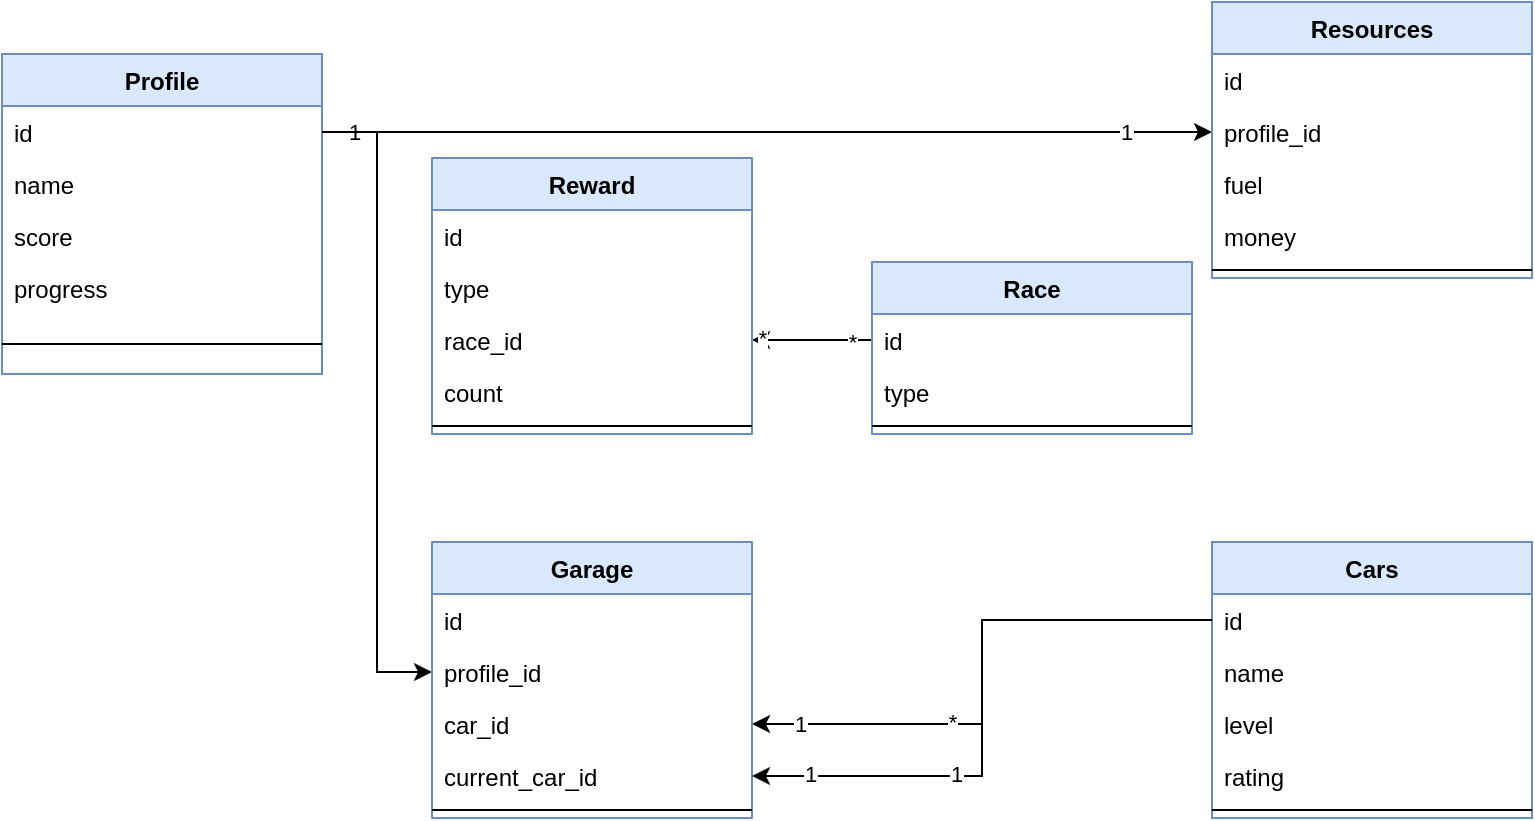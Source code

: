 <mxfile version="14.6.13" type="device" pages="3"><diagram name="Сущности" id="cvs8eElayqrNlbwouPng"><mxGraphModel dx="1422" dy="832" grid="1" gridSize="10" guides="1" tooltips="1" connect="1" arrows="1" fold="1" page="1" pageScale="1" pageWidth="827" pageHeight="1169" math="0" shadow="0"><root><mxCell id="HGPcR1Av4FHyhlPk3dln-0"/><mxCell id="HGPcR1Av4FHyhlPk3dln-1" parent="HGPcR1Av4FHyhlPk3dln-0"/><mxCell id="HGPcR1Av4FHyhlPk3dln-2" style="edgeStyle=orthogonalEdgeStyle;rounded=0;orthogonalLoop=1;jettySize=auto;html=1;exitX=0;exitY=0.5;exitDx=0;exitDy=0;" edge="1" parent="HGPcR1Av4FHyhlPk3dln-1" source="HGPcR1Av4FHyhlPk3dln-46" target="HGPcR1Av4FHyhlPk3dln-57"><mxGeometry relative="1" as="geometry"/></mxCell><mxCell id="HGPcR1Av4FHyhlPk3dln-3" value="*" style="edgeLabel;html=1;align=center;verticalAlign=middle;resizable=0;points=[];" vertex="1" connectable="0" parent="HGPcR1Av4FHyhlPk3dln-2"><mxGeometry x="-0.788" y="-1" relative="1" as="geometry"><mxPoint x="-100" y="52" as="offset"/></mxGeometry></mxCell><mxCell id="HGPcR1Av4FHyhlPk3dln-4" value="1" style="edgeLabel;html=1;align=center;verticalAlign=middle;resizable=0;points=[];" vertex="1" connectable="0" parent="HGPcR1Av4FHyhlPk3dln-2"><mxGeometry x="0.829" relative="1" as="geometry"><mxPoint as="offset"/></mxGeometry></mxCell><mxCell id="HGPcR1Av4FHyhlPk3dln-5" style="edgeStyle=orthogonalEdgeStyle;rounded=0;orthogonalLoop=1;jettySize=auto;html=1;" edge="1" parent="HGPcR1Av4FHyhlPk3dln-1" source="HGPcR1Av4FHyhlPk3dln-12" target="HGPcR1Av4FHyhlPk3dln-22"><mxGeometry relative="1" as="geometry"/></mxCell><mxCell id="HGPcR1Av4FHyhlPk3dln-6" value="1" style="edgeLabel;html=1;align=center;verticalAlign=middle;resizable=0;points=[];" vertex="1" connectable="0" parent="HGPcR1Av4FHyhlPk3dln-5"><mxGeometry x="-0.93" relative="1" as="geometry"><mxPoint as="offset"/></mxGeometry></mxCell><mxCell id="HGPcR1Av4FHyhlPk3dln-7" value="1" style="edgeLabel;html=1;align=center;verticalAlign=middle;resizable=0;points=[];" vertex="1" connectable="0" parent="HGPcR1Av4FHyhlPk3dln-5"><mxGeometry x="0.807" relative="1" as="geometry"><mxPoint as="offset"/></mxGeometry></mxCell><mxCell id="HGPcR1Av4FHyhlPk3dln-8" style="edgeStyle=orthogonalEdgeStyle;rounded=0;orthogonalLoop=1;jettySize=auto;html=1;entryX=1;entryY=0.5;entryDx=0;entryDy=0;" edge="1" parent="HGPcR1Av4FHyhlPk3dln-1" source="HGPcR1Av4FHyhlPk3dln-31" target="HGPcR1Av4FHyhlPk3dln-41"><mxGeometry relative="1" as="geometry"/></mxCell><mxCell id="HGPcR1Av4FHyhlPk3dln-9" value="*" style="edgeLabel;html=1;align=center;verticalAlign=middle;resizable=0;points=[];" vertex="1" connectable="0" parent="HGPcR1Av4FHyhlPk3dln-8"><mxGeometry x="-0.807" y="2" relative="1" as="geometry"><mxPoint x="-4" y="-1" as="offset"/></mxGeometry></mxCell><mxCell id="HGPcR1Av4FHyhlPk3dln-10" value="*" style="edgeLabel;html=1;align=center;verticalAlign=middle;resizable=0;points=[];" vertex="1" connectable="0" parent="HGPcR1Av4FHyhlPk3dln-8"><mxGeometry x="0.855" y="-1" relative="1" as="geometry"><mxPoint as="offset"/></mxGeometry></mxCell><mxCell id="HGPcR1Av4FHyhlPk3dln-11" value="Profile" style="swimlane;fontStyle=1;align=center;verticalAlign=top;childLayout=stackLayout;horizontal=1;startSize=26;horizontalStack=0;resizeParent=1;resizeParentMax=0;resizeLast=0;collapsible=1;marginBottom=0;fillColor=#dae8fc;strokeColor=#6c8ebf;" vertex="1" parent="HGPcR1Av4FHyhlPk3dln-1"><mxGeometry x="35" y="36" width="160" height="160" as="geometry"/></mxCell><mxCell id="HGPcR1Av4FHyhlPk3dln-12" value="id" style="text;strokeColor=none;fillColor=none;align=left;verticalAlign=top;spacingLeft=4;spacingRight=4;overflow=hidden;rotatable=0;points=[[0,0.5],[1,0.5]];portConstraint=eastwest;" vertex="1" parent="HGPcR1Av4FHyhlPk3dln-11"><mxGeometry y="26" width="160" height="26" as="geometry"/></mxCell><mxCell id="HGPcR1Av4FHyhlPk3dln-13" value="name" style="text;strokeColor=none;fillColor=none;align=left;verticalAlign=top;spacingLeft=4;spacingRight=4;overflow=hidden;rotatable=0;points=[[0,0.5],[1,0.5]];portConstraint=eastwest;" vertex="1" parent="HGPcR1Av4FHyhlPk3dln-11"><mxGeometry y="52" width="160" height="26" as="geometry"/></mxCell><mxCell id="HGPcR1Av4FHyhlPk3dln-14" value="score" style="text;strokeColor=none;fillColor=none;align=left;verticalAlign=top;spacingLeft=4;spacingRight=4;overflow=hidden;rotatable=0;points=[[0,0.5],[1,0.5]];portConstraint=eastwest;" vertex="1" parent="HGPcR1Av4FHyhlPk3dln-11"><mxGeometry y="78" width="160" height="26" as="geometry"/></mxCell><mxCell id="HGPcR1Av4FHyhlPk3dln-15" value="progress" style="text;strokeColor=none;fillColor=none;align=left;verticalAlign=top;spacingLeft=4;spacingRight=4;overflow=hidden;rotatable=0;points=[[0,0.5],[1,0.5]];portConstraint=eastwest;" vertex="1" parent="HGPcR1Av4FHyhlPk3dln-11"><mxGeometry y="104" width="160" height="26" as="geometry"/></mxCell><mxCell id="HGPcR1Av4FHyhlPk3dln-16" value="" style="line;strokeWidth=1;fillColor=none;align=left;verticalAlign=middle;spacingTop=-1;spacingLeft=3;spacingRight=3;rotatable=0;labelPosition=right;points=[];portConstraint=eastwest;" vertex="1" parent="HGPcR1Av4FHyhlPk3dln-11"><mxGeometry y="130" width="160" height="30" as="geometry"/></mxCell><mxCell id="HGPcR1Av4FHyhlPk3dln-20" value="Resources" style="swimlane;fontStyle=1;align=center;verticalAlign=top;childLayout=stackLayout;horizontal=1;startSize=26;horizontalStack=0;resizeParent=1;resizeParentMax=0;resizeLast=0;collapsible=1;marginBottom=0;strokeColor=#6c8ebf;fillColor=#dae8fc;" vertex="1" parent="HGPcR1Av4FHyhlPk3dln-1"><mxGeometry x="640" y="10" width="160" height="138" as="geometry"/></mxCell><mxCell id="HGPcR1Av4FHyhlPk3dln-21" value="id" style="text;strokeColor=none;fillColor=none;align=left;verticalAlign=top;spacingLeft=4;spacingRight=4;overflow=hidden;rotatable=0;points=[[0,0.5],[1,0.5]];portConstraint=eastwest;" vertex="1" parent="HGPcR1Av4FHyhlPk3dln-20"><mxGeometry y="26" width="160" height="26" as="geometry"/></mxCell><mxCell id="HGPcR1Av4FHyhlPk3dln-22" value="profile_id" style="text;strokeColor=none;fillColor=none;align=left;verticalAlign=top;spacingLeft=4;spacingRight=4;overflow=hidden;rotatable=0;points=[[0,0.5],[1,0.5]];portConstraint=eastwest;" vertex="1" parent="HGPcR1Av4FHyhlPk3dln-20"><mxGeometry y="52" width="160" height="26" as="geometry"/></mxCell><mxCell id="HGPcR1Av4FHyhlPk3dln-23" value="fuel" style="text;strokeColor=none;fillColor=none;align=left;verticalAlign=top;spacingLeft=4;spacingRight=4;overflow=hidden;rotatable=0;points=[[0,0.5],[1,0.5]];portConstraint=eastwest;" vertex="1" parent="HGPcR1Av4FHyhlPk3dln-20"><mxGeometry y="78" width="160" height="26" as="geometry"/></mxCell><mxCell id="HGPcR1Av4FHyhlPk3dln-24" value="money" style="text;strokeColor=none;fillColor=none;align=left;verticalAlign=top;spacingLeft=4;spacingRight=4;overflow=hidden;rotatable=0;points=[[0,0.5],[1,0.5]];portConstraint=eastwest;" vertex="1" parent="HGPcR1Av4FHyhlPk3dln-20"><mxGeometry y="104" width="160" height="26" as="geometry"/></mxCell><mxCell id="HGPcR1Av4FHyhlPk3dln-25" value="" style="line;strokeWidth=1;fillColor=none;align=left;verticalAlign=middle;spacingTop=-1;spacingLeft=3;spacingRight=3;rotatable=0;labelPosition=right;points=[];portConstraint=eastwest;" vertex="1" parent="HGPcR1Av4FHyhlPk3dln-20"><mxGeometry y="130" width="160" height="8" as="geometry"/></mxCell><mxCell id="HGPcR1Av4FHyhlPk3dln-30" value="Race" style="swimlane;fontStyle=1;align=center;verticalAlign=top;childLayout=stackLayout;horizontal=1;startSize=26;horizontalStack=0;resizeParent=1;resizeParentMax=0;resizeLast=0;collapsible=1;marginBottom=0;strokeColor=#6c8ebf;fillColor=#dae8fc;" vertex="1" parent="HGPcR1Av4FHyhlPk3dln-1"><mxGeometry x="470" y="140" width="160" height="86" as="geometry"/></mxCell><mxCell id="HGPcR1Av4FHyhlPk3dln-31" value="id" style="text;strokeColor=none;fillColor=none;align=left;verticalAlign=top;spacingLeft=4;spacingRight=4;overflow=hidden;rotatable=0;points=[[0,0.5],[1,0.5]];portConstraint=eastwest;" vertex="1" parent="HGPcR1Av4FHyhlPk3dln-30"><mxGeometry y="26" width="160" height="26" as="geometry"/></mxCell><mxCell id="HGPcR1Av4FHyhlPk3dln-32" value="type" style="text;strokeColor=none;fillColor=none;align=left;verticalAlign=top;spacingLeft=4;spacingRight=4;overflow=hidden;rotatable=0;points=[[0,0.5],[1,0.5]];portConstraint=eastwest;" vertex="1" parent="HGPcR1Av4FHyhlPk3dln-30"><mxGeometry y="52" width="160" height="26" as="geometry"/></mxCell><mxCell id="HGPcR1Av4FHyhlPk3dln-33" value="" style="line;strokeWidth=1;fillColor=none;align=left;verticalAlign=middle;spacingTop=-1;spacingLeft=3;spacingRight=3;rotatable=0;labelPosition=right;points=[];portConstraint=eastwest;" vertex="1" parent="HGPcR1Av4FHyhlPk3dln-30"><mxGeometry y="78" width="160" height="8" as="geometry"/></mxCell><mxCell id="HGPcR1Av4FHyhlPk3dln-38" value="Reward" style="swimlane;fontStyle=1;align=center;verticalAlign=top;childLayout=stackLayout;horizontal=1;startSize=26;horizontalStack=0;resizeParent=1;resizeParentMax=0;resizeLast=0;collapsible=1;marginBottom=0;strokeColor=#6c8ebf;fillColor=#dae8fc;" vertex="1" parent="HGPcR1Av4FHyhlPk3dln-1"><mxGeometry x="250" y="88" width="160" height="138" as="geometry"/></mxCell><mxCell id="HGPcR1Av4FHyhlPk3dln-39" value="id" style="text;strokeColor=none;fillColor=none;align=left;verticalAlign=top;spacingLeft=4;spacingRight=4;overflow=hidden;rotatable=0;points=[[0,0.5],[1,0.5]];portConstraint=eastwest;" vertex="1" parent="HGPcR1Av4FHyhlPk3dln-38"><mxGeometry y="26" width="160" height="26" as="geometry"/></mxCell><mxCell id="HGPcR1Av4FHyhlPk3dln-40" value="type" style="text;strokeColor=none;fillColor=none;align=left;verticalAlign=top;spacingLeft=4;spacingRight=4;overflow=hidden;rotatable=0;points=[[0,0.5],[1,0.5]];portConstraint=eastwest;" vertex="1" parent="HGPcR1Av4FHyhlPk3dln-38"><mxGeometry y="52" width="160" height="26" as="geometry"/></mxCell><mxCell id="HGPcR1Av4FHyhlPk3dln-41" value="race_id" style="text;strokeColor=none;fillColor=none;align=left;verticalAlign=top;spacingLeft=4;spacingRight=4;overflow=hidden;rotatable=0;points=[[0,0.5],[1,0.5]];portConstraint=eastwest;" vertex="1" parent="HGPcR1Av4FHyhlPk3dln-38"><mxGeometry y="78" width="160" height="26" as="geometry"/></mxCell><mxCell id="HGPcR1Av4FHyhlPk3dln-42" value="count" style="text;strokeColor=none;fillColor=none;align=left;verticalAlign=top;spacingLeft=4;spacingRight=4;overflow=hidden;rotatable=0;points=[[0,0.5],[1,0.5]];portConstraint=eastwest;" vertex="1" parent="HGPcR1Av4FHyhlPk3dln-38"><mxGeometry y="104" width="160" height="26" as="geometry"/></mxCell><mxCell id="HGPcR1Av4FHyhlPk3dln-43" value="" style="line;strokeWidth=1;fillColor=none;align=left;verticalAlign=middle;spacingTop=-1;spacingLeft=3;spacingRight=3;rotatable=0;labelPosition=right;points=[];portConstraint=eastwest;" vertex="1" parent="HGPcR1Av4FHyhlPk3dln-38"><mxGeometry y="130" width="160" height="8" as="geometry"/></mxCell><mxCell id="HGPcR1Av4FHyhlPk3dln-45" value="Cars" style="swimlane;fontStyle=1;align=center;verticalAlign=top;childLayout=stackLayout;horizontal=1;startSize=26;horizontalStack=0;resizeParent=1;resizeParentMax=0;resizeLast=0;collapsible=1;marginBottom=0;strokeColor=#6c8ebf;fillColor=#dae8fc;" vertex="1" parent="HGPcR1Av4FHyhlPk3dln-1"><mxGeometry x="640" y="280" width="160" height="138" as="geometry"/></mxCell><mxCell id="HGPcR1Av4FHyhlPk3dln-46" value="id" style="text;strokeColor=none;fillColor=none;align=left;verticalAlign=top;spacingLeft=4;spacingRight=4;overflow=hidden;rotatable=0;points=[[0,0.5],[1,0.5]];portConstraint=eastwest;" vertex="1" parent="HGPcR1Av4FHyhlPk3dln-45"><mxGeometry y="26" width="160" height="26" as="geometry"/></mxCell><mxCell id="HGPcR1Av4FHyhlPk3dln-47" value="name" style="text;strokeColor=none;fillColor=none;align=left;verticalAlign=top;spacingLeft=4;spacingRight=4;overflow=hidden;rotatable=0;points=[[0,0.5],[1,0.5]];portConstraint=eastwest;" vertex="1" parent="HGPcR1Av4FHyhlPk3dln-45"><mxGeometry y="52" width="160" height="26" as="geometry"/></mxCell><mxCell id="HGPcR1Av4FHyhlPk3dln-48" value="level" style="text;strokeColor=none;fillColor=none;align=left;verticalAlign=top;spacingLeft=4;spacingRight=4;overflow=hidden;rotatable=0;points=[[0,0.5],[1,0.5]];portConstraint=eastwest;" vertex="1" parent="HGPcR1Av4FHyhlPk3dln-45"><mxGeometry y="78" width="160" height="26" as="geometry"/></mxCell><mxCell id="HGPcR1Av4FHyhlPk3dln-49" value="rating" style="text;strokeColor=none;fillColor=none;align=left;verticalAlign=top;spacingLeft=4;spacingRight=4;overflow=hidden;rotatable=0;points=[[0,0.5],[1,0.5]];portConstraint=eastwest;" vertex="1" parent="HGPcR1Av4FHyhlPk3dln-45"><mxGeometry y="104" width="160" height="26" as="geometry"/></mxCell><mxCell id="HGPcR1Av4FHyhlPk3dln-50" value="" style="line;strokeWidth=1;fillColor=none;align=left;verticalAlign=middle;spacingTop=-1;spacingLeft=3;spacingRight=3;rotatable=0;labelPosition=right;points=[];portConstraint=eastwest;" vertex="1" parent="HGPcR1Av4FHyhlPk3dln-45"><mxGeometry y="130" width="160" height="8" as="geometry"/></mxCell><mxCell id="HGPcR1Av4FHyhlPk3dln-53" style="edgeStyle=orthogonalEdgeStyle;rounded=0;orthogonalLoop=1;jettySize=auto;html=1;" edge="1" parent="HGPcR1Av4FHyhlPk3dln-1" source="HGPcR1Av4FHyhlPk3dln-12" target="HGPcR1Av4FHyhlPk3dln-56"><mxGeometry relative="1" as="geometry"/></mxCell><mxCell id="HGPcR1Av4FHyhlPk3dln-54" value="Garage" style="swimlane;fontStyle=1;align=center;verticalAlign=top;childLayout=stackLayout;horizontal=1;startSize=26;horizontalStack=0;resizeParent=1;resizeParentMax=0;resizeLast=0;collapsible=1;marginBottom=0;strokeColor=#6c8ebf;fillColor=#dae8fc;" vertex="1" parent="HGPcR1Av4FHyhlPk3dln-1"><mxGeometry x="250" y="280" width="160" height="138" as="geometry"/></mxCell><mxCell id="HGPcR1Av4FHyhlPk3dln-55" value="id" style="text;strokeColor=none;fillColor=none;align=left;verticalAlign=top;spacingLeft=4;spacingRight=4;overflow=hidden;rotatable=0;points=[[0,0.5],[1,0.5]];portConstraint=eastwest;" vertex="1" parent="HGPcR1Av4FHyhlPk3dln-54"><mxGeometry y="26" width="160" height="26" as="geometry"/></mxCell><mxCell id="HGPcR1Av4FHyhlPk3dln-56" value="profile_id" style="text;strokeColor=none;fillColor=none;align=left;verticalAlign=top;spacingLeft=4;spacingRight=4;overflow=hidden;rotatable=0;points=[[0,0.5],[1,0.5]];portConstraint=eastwest;" vertex="1" parent="HGPcR1Av4FHyhlPk3dln-54"><mxGeometry y="52" width="160" height="26" as="geometry"/></mxCell><mxCell id="HGPcR1Av4FHyhlPk3dln-57" value="car_id" style="text;strokeColor=none;fillColor=none;align=left;verticalAlign=top;spacingLeft=4;spacingRight=4;overflow=hidden;rotatable=0;points=[[0,0.5],[1,0.5]];portConstraint=eastwest;" vertex="1" parent="HGPcR1Av4FHyhlPk3dln-54"><mxGeometry y="78" width="160" height="26" as="geometry"/></mxCell><mxCell id="HGPcR1Av4FHyhlPk3dln-58" value="current_car_id" style="text;strokeColor=none;fillColor=none;align=left;verticalAlign=top;spacingLeft=4;spacingRight=4;overflow=hidden;rotatable=0;points=[[0,0.5],[1,0.5]];portConstraint=eastwest;" vertex="1" parent="HGPcR1Av4FHyhlPk3dln-54"><mxGeometry y="104" width="160" height="26" as="geometry"/></mxCell><mxCell id="HGPcR1Av4FHyhlPk3dln-59" value="" style="line;strokeWidth=1;fillColor=none;align=left;verticalAlign=middle;spacingTop=-1;spacingLeft=3;spacingRight=3;rotatable=0;labelPosition=right;points=[];portConstraint=eastwest;" vertex="1" parent="HGPcR1Av4FHyhlPk3dln-54"><mxGeometry y="130" width="160" height="8" as="geometry"/></mxCell><mxCell id="HGPcR1Av4FHyhlPk3dln-62" style="edgeStyle=orthogonalEdgeStyle;rounded=0;orthogonalLoop=1;jettySize=auto;html=1;" edge="1" parent="HGPcR1Av4FHyhlPk3dln-1" source="HGPcR1Av4FHyhlPk3dln-46" target="HGPcR1Av4FHyhlPk3dln-58"><mxGeometry relative="1" as="geometry"/></mxCell><mxCell id="HGPcR1Av4FHyhlPk3dln-63" value="1" style="edgeLabel;html=1;align=center;verticalAlign=middle;resizable=0;points=[];" vertex="1" connectable="0" parent="HGPcR1Av4FHyhlPk3dln-62"><mxGeometry x="0.816" y="-1" relative="1" as="geometry"><mxPoint as="offset"/></mxGeometry></mxCell><mxCell id="HGPcR1Av4FHyhlPk3dln-64" value="1" style="edgeLabel;html=1;align=center;verticalAlign=middle;resizable=0;points=[];" vertex="1" connectable="0" parent="HGPcR1Av4FHyhlPk3dln-62"><mxGeometry x="0.337" y="-1" relative="1" as="geometry"><mxPoint as="offset"/></mxGeometry></mxCell></root></mxGraphModel></diagram><diagram id="C5RBs43oDa-KdzZeNtuy" name="Взаимодействие сервисов"><mxGraphModel dx="981" dy="574" grid="1" gridSize="10" guides="1" tooltips="1" connect="1" arrows="1" fold="1" page="1" pageScale="1" pageWidth="827" pageHeight="1169" math="0" shadow="0"><root><mxCell id="WIyWlLk6GJQsqaUBKTNV-0"/><mxCell id="WIyWlLk6GJQsqaUBKTNV-1" parent="WIyWlLk6GJQsqaUBKTNV-0"/><mxCell id="ATZlO9_b0EMvdmeSxCps-0" style="edgeStyle=orthogonalEdgeStyle;rounded=0;orthogonalLoop=1;jettySize=auto;html=1;" edge="1" parent="WIyWlLk6GJQsqaUBKTNV-1" source="FdjlEAwyrmKLpuD_duwR-27" target="FdjlEAwyrmKLpuD_duwR-85"><mxGeometry relative="1" as="geometry"/></mxCell><mxCell id="ATZlO9_b0EMvdmeSxCps-1" style="edgeStyle=orthogonalEdgeStyle;rounded=0;orthogonalLoop=1;jettySize=auto;html=1;" edge="1" parent="WIyWlLk6GJQsqaUBKTNV-1" source="FdjlEAwyrmKLpuD_duwR-27" target="FdjlEAwyrmKLpuD_duwR-42"><mxGeometry relative="1" as="geometry"><Array as="points"><mxPoint x="290" y="49"/><mxPoint x="290" y="49"/></Array></mxGeometry></mxCell><mxCell id="FdjlEAwyrmKLpuD_duwR-27" value="Profile" style="swimlane;fontStyle=1;align=center;verticalAlign=top;childLayout=stackLayout;horizontal=1;startSize=26;horizontalStack=0;resizeParent=1;resizeParentMax=0;resizeLast=0;collapsible=1;marginBottom=0;fillColor=#dae8fc;strokeColor=#6c8ebf;" vertex="1" parent="WIyWlLk6GJQsqaUBKTNV-1"><mxGeometry x="35" y="36" width="160" height="268" as="geometry"/></mxCell><mxCell id="FdjlEAwyrmKLpuD_duwR-28" value="id" style="text;strokeColor=none;fillColor=none;align=left;verticalAlign=top;spacingLeft=4;spacingRight=4;overflow=hidden;rotatable=0;points=[[0,0.5],[1,0.5]];portConstraint=eastwest;" vertex="1" parent="FdjlEAwyrmKLpuD_duwR-27"><mxGeometry y="26" width="160" height="26" as="geometry"/></mxCell><mxCell id="FdjlEAwyrmKLpuD_duwR-39" value="name" style="text;strokeColor=none;fillColor=none;align=left;verticalAlign=top;spacingLeft=4;spacingRight=4;overflow=hidden;rotatable=0;points=[[0,0.5],[1,0.5]];portConstraint=eastwest;" vertex="1" parent="FdjlEAwyrmKLpuD_duwR-27"><mxGeometry y="52" width="160" height="26" as="geometry"/></mxCell><mxCell id="FdjlEAwyrmKLpuD_duwR-40" value="score" style="text;strokeColor=none;fillColor=none;align=left;verticalAlign=top;spacingLeft=4;spacingRight=4;overflow=hidden;rotatable=0;points=[[0,0.5],[1,0.5]];portConstraint=eastwest;" vertex="1" parent="FdjlEAwyrmKLpuD_duwR-27"><mxGeometry y="78" width="160" height="26" as="geometry"/></mxCell><mxCell id="FdjlEAwyrmKLpuD_duwR-73" value="progress" style="text;strokeColor=none;fillColor=none;align=left;verticalAlign=top;spacingLeft=4;spacingRight=4;overflow=hidden;rotatable=0;points=[[0,0.5],[1,0.5]];portConstraint=eastwest;" vertex="1" parent="FdjlEAwyrmKLpuD_duwR-27"><mxGeometry y="104" width="160" height="26" as="geometry"/></mxCell><mxCell id="FdjlEAwyrmKLpuD_duwR-29" value="" style="line;strokeWidth=1;fillColor=none;align=left;verticalAlign=middle;spacingTop=-1;spacingLeft=3;spacingRight=3;rotatable=0;labelPosition=right;points=[];portConstraint=eastwest;" vertex="1" parent="FdjlEAwyrmKLpuD_duwR-27"><mxGeometry y="130" width="160" height="30" as="geometry"/></mxCell><mxCell id="FdjlEAwyrmKLpuD_duwR-30" value="register()" style="text;strokeColor=none;fillColor=none;align=left;verticalAlign=top;spacingLeft=4;spacingRight=4;overflow=hidden;rotatable=0;points=[[0,0.5],[1,0.5]];portConstraint=eastwest;" vertex="1" parent="FdjlEAwyrmKLpuD_duwR-27"><mxGeometry y="160" width="160" height="36" as="geometry"/></mxCell><mxCell id="FdjlEAwyrmKLpuD_duwR-92" value="getProfile()" style="text;strokeColor=none;fillColor=none;align=left;verticalAlign=top;spacingLeft=4;spacingRight=4;overflow=hidden;rotatable=0;points=[[0,0.5],[1,0.5]];portConstraint=eastwest;" vertex="1" parent="FdjlEAwyrmKLpuD_duwR-27"><mxGeometry y="196" width="160" height="36" as="geometry"/></mxCell><mxCell id="FdjlEAwyrmKLpuD_duwR-93" value="nexProgress()" style="text;strokeColor=none;fillColor=none;align=left;verticalAlign=top;spacingLeft=4;spacingRight=4;overflow=hidden;rotatable=0;points=[[0,0.5],[1,0.5]];portConstraint=eastwest;" vertex="1" parent="FdjlEAwyrmKLpuD_duwR-27"><mxGeometry y="232" width="160" height="36" as="geometry"/></mxCell><mxCell id="FdjlEAwyrmKLpuD_duwR-41" value="Resources" style="swimlane;fontStyle=1;align=center;verticalAlign=top;childLayout=stackLayout;horizontal=1;startSize=26;horizontalStack=0;resizeParent=1;resizeParentMax=0;resizeLast=0;collapsible=1;marginBottom=0;strokeColor=#6c8ebf;fillColor=#dae8fc;" vertex="1" parent="WIyWlLk6GJQsqaUBKTNV-1"><mxGeometry x="640" y="10" width="160" height="242" as="geometry"/></mxCell><mxCell id="FdjlEAwyrmKLpuD_duwR-42" value="id" style="text;strokeColor=none;fillColor=none;align=left;verticalAlign=top;spacingLeft=4;spacingRight=4;overflow=hidden;rotatable=0;points=[[0,0.5],[1,0.5]];portConstraint=eastwest;" vertex="1" parent="FdjlEAwyrmKLpuD_duwR-41"><mxGeometry y="26" width="160" height="26" as="geometry"/></mxCell><mxCell id="FdjlEAwyrmKLpuD_duwR-45" value="profile_id" style="text;strokeColor=none;fillColor=none;align=left;verticalAlign=top;spacingLeft=4;spacingRight=4;overflow=hidden;rotatable=0;points=[[0,0.5],[1,0.5]];portConstraint=eastwest;" vertex="1" parent="FdjlEAwyrmKLpuD_duwR-41"><mxGeometry y="52" width="160" height="26" as="geometry"/></mxCell><mxCell id="FdjlEAwyrmKLpuD_duwR-46" value="fuel" style="text;strokeColor=none;fillColor=none;align=left;verticalAlign=top;spacingLeft=4;spacingRight=4;overflow=hidden;rotatable=0;points=[[0,0.5],[1,0.5]];portConstraint=eastwest;" vertex="1" parent="FdjlEAwyrmKLpuD_duwR-41"><mxGeometry y="78" width="160" height="26" as="geometry"/></mxCell><mxCell id="FdjlEAwyrmKLpuD_duwR-48" value="money" style="text;strokeColor=none;fillColor=none;align=left;verticalAlign=top;spacingLeft=4;spacingRight=4;overflow=hidden;rotatable=0;points=[[0,0.5],[1,0.5]];portConstraint=eastwest;" vertex="1" parent="FdjlEAwyrmKLpuD_duwR-41"><mxGeometry y="104" width="160" height="26" as="geometry"/></mxCell><mxCell id="FdjlEAwyrmKLpuD_duwR-43" value="" style="line;strokeWidth=1;fillColor=none;align=left;verticalAlign=middle;spacingTop=-1;spacingLeft=3;spacingRight=3;rotatable=0;labelPosition=right;points=[];portConstraint=eastwest;" vertex="1" parent="FdjlEAwyrmKLpuD_duwR-41"><mxGeometry y="130" width="160" height="8" as="geometry"/></mxCell><mxCell id="FdjlEAwyrmKLpuD_duwR-44" value="create()" style="text;strokeColor=none;fillColor=none;align=left;verticalAlign=top;spacingLeft=4;spacingRight=4;overflow=hidden;rotatable=0;points=[[0,0.5],[1,0.5]];portConstraint=eastwest;" vertex="1" parent="FdjlEAwyrmKLpuD_duwR-41"><mxGeometry y="138" width="160" height="26" as="geometry"/></mxCell><mxCell id="FdjlEAwyrmKLpuD_duwR-49" value="expandFuel()" style="text;strokeColor=none;fillColor=none;align=left;verticalAlign=top;spacingLeft=4;spacingRight=4;overflow=hidden;rotatable=0;points=[[0,0.5],[1,0.5]];portConstraint=eastwest;" vertex="1" parent="FdjlEAwyrmKLpuD_duwR-41"><mxGeometry y="164" width="160" height="26" as="geometry"/></mxCell><mxCell id="FdjlEAwyrmKLpuD_duwR-51" value="expandMoney()" style="text;strokeColor=none;fillColor=none;align=left;verticalAlign=top;spacingLeft=4;spacingRight=4;overflow=hidden;rotatable=0;points=[[0,0.5],[1,0.5]];portConstraint=eastwest;" vertex="1" parent="FdjlEAwyrmKLpuD_duwR-41"><mxGeometry y="190" width="160" height="26" as="geometry"/></mxCell><mxCell id="FdjlEAwyrmKLpuD_duwR-52" value="addMoney()" style="text;strokeColor=none;fillColor=none;align=left;verticalAlign=top;spacingLeft=4;spacingRight=4;overflow=hidden;rotatable=0;points=[[0,0.5],[1,0.5]];portConstraint=eastwest;" vertex="1" parent="FdjlEAwyrmKLpuD_duwR-41"><mxGeometry y="216" width="160" height="26" as="geometry"/></mxCell><mxCell id="ATZlO9_b0EMvdmeSxCps-3" style="edgeStyle=orthogonalEdgeStyle;rounded=0;orthogonalLoop=1;jettySize=auto;html=1;entryX=1;entryY=0.5;entryDx=0;entryDy=0;" edge="1" parent="WIyWlLk6GJQsqaUBKTNV-1" source="FdjlEAwyrmKLpuD_duwR-53" target="FdjlEAwyrmKLpuD_duwR-40"><mxGeometry relative="1" as="geometry"/></mxCell><mxCell id="ATZlO9_b0EMvdmeSxCps-8" style="edgeStyle=orthogonalEdgeStyle;rounded=0;orthogonalLoop=1;jettySize=auto;html=1;entryX=0.33;entryY=0.005;entryDx=0;entryDy=0;entryPerimeter=0;" edge="1" parent="WIyWlLk6GJQsqaUBKTNV-1" source="FdjlEAwyrmKLpuD_duwR-53" target="FdjlEAwyrmKLpuD_duwR-65"><mxGeometry relative="1" as="geometry"/></mxCell><mxCell id="FdjlEAwyrmKLpuD_duwR-53" value="Race" style="swimlane;fontStyle=1;align=center;verticalAlign=top;childLayout=stackLayout;horizontal=1;startSize=26;horizontalStack=0;resizeParent=1;resizeParentMax=0;resizeLast=0;collapsible=1;marginBottom=0;strokeColor=#6c8ebf;fillColor=#dae8fc;" vertex="1" parent="WIyWlLk6GJQsqaUBKTNV-1"><mxGeometry x="260" y="140" width="160" height="112" as="geometry"/></mxCell><mxCell id="FdjlEAwyrmKLpuD_duwR-54" value="id" style="text;strokeColor=none;fillColor=none;align=left;verticalAlign=top;spacingLeft=4;spacingRight=4;overflow=hidden;rotatable=0;points=[[0,0.5],[1,0.5]];portConstraint=eastwest;" vertex="1" parent="FdjlEAwyrmKLpuD_duwR-53"><mxGeometry y="26" width="160" height="26" as="geometry"/></mxCell><mxCell id="FdjlEAwyrmKLpuD_duwR-57" value="type" style="text;strokeColor=none;fillColor=none;align=left;verticalAlign=top;spacingLeft=4;spacingRight=4;overflow=hidden;rotatable=0;points=[[0,0.5],[1,0.5]];portConstraint=eastwest;" vertex="1" parent="FdjlEAwyrmKLpuD_duwR-53"><mxGeometry y="52" width="160" height="26" as="geometry"/></mxCell><mxCell id="FdjlEAwyrmKLpuD_duwR-55" value="" style="line;strokeWidth=1;fillColor=none;align=left;verticalAlign=middle;spacingTop=-1;spacingLeft=3;spacingRight=3;rotatable=0;labelPosition=right;points=[];portConstraint=eastwest;" vertex="1" parent="FdjlEAwyrmKLpuD_duwR-53"><mxGeometry y="78" width="160" height="8" as="geometry"/></mxCell><mxCell id="FdjlEAwyrmKLpuD_duwR-56" value="create()" style="text;strokeColor=none;fillColor=none;align=left;verticalAlign=top;spacingLeft=4;spacingRight=4;overflow=hidden;rotatable=0;points=[[0,0.5],[1,0.5]];portConstraint=eastwest;" vertex="1" parent="FdjlEAwyrmKLpuD_duwR-53"><mxGeometry y="86" width="160" height="26" as="geometry"/></mxCell><mxCell id="ATZlO9_b0EMvdmeSxCps-2" style="edgeStyle=orthogonalEdgeStyle;rounded=0;orthogonalLoop=1;jettySize=auto;html=1;" edge="1" parent="WIyWlLk6GJQsqaUBKTNV-1" source="FdjlEAwyrmKLpuD_duwR-58" target="FdjlEAwyrmKLpuD_duwR-45"><mxGeometry relative="1" as="geometry"/></mxCell><mxCell id="FdjlEAwyrmKLpuD_duwR-58" value="GooglePlay" style="swimlane;fontStyle=1;align=center;verticalAlign=top;childLayout=stackLayout;horizontal=1;startSize=26;horizontalStack=0;resizeParent=1;resizeParentMax=0;resizeLast=0;collapsible=1;marginBottom=0;strokeColor=#82b366;fillColor=#d5e8d4;" vertex="1" parent="WIyWlLk6GJQsqaUBKTNV-1"><mxGeometry x="430" y="62" width="160" height="60" as="geometry"/></mxCell><mxCell id="FdjlEAwyrmKLpuD_duwR-60" value="" style="line;strokeWidth=1;fillColor=none;align=left;verticalAlign=middle;spacingTop=-1;spacingLeft=3;spacingRight=3;rotatable=0;labelPosition=right;points=[];portConstraint=eastwest;" vertex="1" parent="FdjlEAwyrmKLpuD_duwR-58"><mxGeometry y="26" width="160" height="8" as="geometry"/></mxCell><mxCell id="FdjlEAwyrmKLpuD_duwR-61" value="checkTicket()" style="text;strokeColor=none;fillColor=none;align=left;verticalAlign=top;spacingLeft=4;spacingRight=4;overflow=hidden;rotatable=0;points=[[0,0.5],[1,0.5]];portConstraint=eastwest;" vertex="1" parent="FdjlEAwyrmKLpuD_duwR-58"><mxGeometry y="34" width="160" height="26" as="geometry"/></mxCell><mxCell id="ATZlO9_b0EMvdmeSxCps-5" style="edgeStyle=orthogonalEdgeStyle;rounded=0;orthogonalLoop=1;jettySize=auto;html=1;" edge="1" parent="WIyWlLk6GJQsqaUBKTNV-1" source="FdjlEAwyrmKLpuD_duwR-65" target="FdjlEAwyrmKLpuD_duwR-41"><mxGeometry relative="1" as="geometry"/></mxCell><mxCell id="FdjlEAwyrmKLpuD_duwR-65" value="Reward" style="swimlane;fontStyle=1;align=center;verticalAlign=top;childLayout=stackLayout;horizontal=1;startSize=26;horizontalStack=0;resizeParent=1;resizeParentMax=0;resizeLast=0;collapsible=1;marginBottom=0;strokeColor=#6c8ebf;fillColor=#dae8fc;" vertex="1" parent="WIyWlLk6GJQsqaUBKTNV-1"><mxGeometry x="550" y="360" width="160" height="164" as="geometry"/></mxCell><mxCell id="FdjlEAwyrmKLpuD_duwR-66" value="id" style="text;strokeColor=none;fillColor=none;align=left;verticalAlign=top;spacingLeft=4;spacingRight=4;overflow=hidden;rotatable=0;points=[[0,0.5],[1,0.5]];portConstraint=eastwest;" vertex="1" parent="FdjlEAwyrmKLpuD_duwR-65"><mxGeometry y="26" width="160" height="26" as="geometry"/></mxCell><mxCell id="FdjlEAwyrmKLpuD_duwR-69" value="type" style="text;strokeColor=none;fillColor=none;align=left;verticalAlign=top;spacingLeft=4;spacingRight=4;overflow=hidden;rotatable=0;points=[[0,0.5],[1,0.5]];portConstraint=eastwest;" vertex="1" parent="FdjlEAwyrmKLpuD_duwR-65"><mxGeometry y="52" width="160" height="26" as="geometry"/></mxCell><mxCell id="FdjlEAwyrmKLpuD_duwR-71" value="race_id" style="text;strokeColor=none;fillColor=none;align=left;verticalAlign=top;spacingLeft=4;spacingRight=4;overflow=hidden;rotatable=0;points=[[0,0.5],[1,0.5]];portConstraint=eastwest;" vertex="1" parent="FdjlEAwyrmKLpuD_duwR-65"><mxGeometry y="78" width="160" height="26" as="geometry"/></mxCell><mxCell id="FdjlEAwyrmKLpuD_duwR-70" value="count" style="text;strokeColor=none;fillColor=none;align=left;verticalAlign=top;spacingLeft=4;spacingRight=4;overflow=hidden;rotatable=0;points=[[0,0.5],[1,0.5]];portConstraint=eastwest;" vertex="1" parent="FdjlEAwyrmKLpuD_duwR-65"><mxGeometry y="104" width="160" height="26" as="geometry"/></mxCell><mxCell id="FdjlEAwyrmKLpuD_duwR-67" value="" style="line;strokeWidth=1;fillColor=none;align=left;verticalAlign=middle;spacingTop=-1;spacingLeft=3;spacingRight=3;rotatable=0;labelPosition=right;points=[];portConstraint=eastwest;" vertex="1" parent="FdjlEAwyrmKLpuD_duwR-65"><mxGeometry y="130" width="160" height="8" as="geometry"/></mxCell><mxCell id="FdjlEAwyrmKLpuD_duwR-68" value="addReward()" style="text;strokeColor=none;fillColor=none;align=left;verticalAlign=top;spacingLeft=4;spacingRight=4;overflow=hidden;rotatable=0;points=[[0,0.5],[1,0.5]];portConstraint=eastwest;" vertex="1" parent="FdjlEAwyrmKLpuD_duwR-65"><mxGeometry y="138" width="160" height="26" as="geometry"/></mxCell><mxCell id="FdjlEAwyrmKLpuD_duwR-74" value="Cars" style="swimlane;fontStyle=1;align=center;verticalAlign=top;childLayout=stackLayout;horizontal=1;startSize=26;horizontalStack=0;resizeParent=1;resizeParentMax=0;resizeLast=0;collapsible=1;marginBottom=0;strokeColor=#6c8ebf;fillColor=#dae8fc;" vertex="1" parent="WIyWlLk6GJQsqaUBKTNV-1"><mxGeometry x="254" y="360" width="160" height="190" as="geometry"/></mxCell><mxCell id="FdjlEAwyrmKLpuD_duwR-75" value="id" style="text;strokeColor=none;fillColor=none;align=left;verticalAlign=top;spacingLeft=4;spacingRight=4;overflow=hidden;rotatable=0;points=[[0,0.5],[1,0.5]];portConstraint=eastwest;" vertex="1" parent="FdjlEAwyrmKLpuD_duwR-74"><mxGeometry y="26" width="160" height="26" as="geometry"/></mxCell><mxCell id="FdjlEAwyrmKLpuD_duwR-78" value="name" style="text;strokeColor=none;fillColor=none;align=left;verticalAlign=top;spacingLeft=4;spacingRight=4;overflow=hidden;rotatable=0;points=[[0,0.5],[1,0.5]];portConstraint=eastwest;" vertex="1" parent="FdjlEAwyrmKLpuD_duwR-74"><mxGeometry y="52" width="160" height="26" as="geometry"/></mxCell><mxCell id="FdjlEAwyrmKLpuD_duwR-79" value="level" style="text;strokeColor=none;fillColor=none;align=left;verticalAlign=top;spacingLeft=4;spacingRight=4;overflow=hidden;rotatable=0;points=[[0,0.5],[1,0.5]];portConstraint=eastwest;" vertex="1" parent="FdjlEAwyrmKLpuD_duwR-74"><mxGeometry y="78" width="160" height="26" as="geometry"/></mxCell><mxCell id="FdjlEAwyrmKLpuD_duwR-80" value="rating" style="text;strokeColor=none;fillColor=none;align=left;verticalAlign=top;spacingLeft=4;spacingRight=4;overflow=hidden;rotatable=0;points=[[0,0.5],[1,0.5]];portConstraint=eastwest;" vertex="1" parent="FdjlEAwyrmKLpuD_duwR-74"><mxGeometry y="104" width="160" height="26" as="geometry"/></mxCell><mxCell id="FdjlEAwyrmKLpuD_duwR-76" value="" style="line;strokeWidth=1;fillColor=none;align=left;verticalAlign=middle;spacingTop=-1;spacingLeft=3;spacingRight=3;rotatable=0;labelPosition=right;points=[];portConstraint=eastwest;" vertex="1" parent="FdjlEAwyrmKLpuD_duwR-74"><mxGeometry y="130" width="160" height="8" as="geometry"/></mxCell><mxCell id="FdjlEAwyrmKLpuD_duwR-77" value="create()" style="text;strokeColor=none;fillColor=none;align=left;verticalAlign=top;spacingLeft=4;spacingRight=4;overflow=hidden;rotatable=0;points=[[0,0.5],[1,0.5]];portConstraint=eastwest;" vertex="1" parent="FdjlEAwyrmKLpuD_duwR-74"><mxGeometry y="138" width="160" height="26" as="geometry"/></mxCell><mxCell id="FdjlEAwyrmKLpuD_duwR-89" value="update()" style="text;strokeColor=none;fillColor=none;align=left;verticalAlign=top;spacingLeft=4;spacingRight=4;overflow=hidden;rotatable=0;points=[[0,0.5],[1,0.5]];portConstraint=eastwest;" vertex="1" parent="FdjlEAwyrmKLpuD_duwR-74"><mxGeometry y="164" width="160" height="26" as="geometry"/></mxCell><mxCell id="FdjlEAwyrmKLpuD_duwR-85" value="Garage" style="swimlane;fontStyle=1;align=center;verticalAlign=top;childLayout=stackLayout;horizontal=1;startSize=26;horizontalStack=0;resizeParent=1;resizeParentMax=0;resizeLast=0;collapsible=1;marginBottom=0;strokeColor=#6c8ebf;fillColor=#dae8fc;" vertex="1" parent="WIyWlLk6GJQsqaUBKTNV-1"><mxGeometry x="35" y="360" width="160" height="190" as="geometry"/></mxCell><mxCell id="FdjlEAwyrmKLpuD_duwR-86" value="id" style="text;strokeColor=none;fillColor=none;align=left;verticalAlign=top;spacingLeft=4;spacingRight=4;overflow=hidden;rotatable=0;points=[[0,0.5],[1,0.5]];portConstraint=eastwest;" vertex="1" parent="FdjlEAwyrmKLpuD_duwR-85"><mxGeometry y="26" width="160" height="26" as="geometry"/></mxCell><mxCell id="FdjlEAwyrmKLpuD_duwR-90" value="profile_id" style="text;strokeColor=none;fillColor=none;align=left;verticalAlign=top;spacingLeft=4;spacingRight=4;overflow=hidden;rotatable=0;points=[[0,0.5],[1,0.5]];portConstraint=eastwest;" vertex="1" parent="FdjlEAwyrmKLpuD_duwR-85"><mxGeometry y="52" width="160" height="26" as="geometry"/></mxCell><mxCell id="FdjlEAwyrmKLpuD_duwR-91" value="car_id" style="text;strokeColor=none;fillColor=none;align=left;verticalAlign=top;spacingLeft=4;spacingRight=4;overflow=hidden;rotatable=0;points=[[0,0.5],[1,0.5]];portConstraint=eastwest;" vertex="1" parent="FdjlEAwyrmKLpuD_duwR-85"><mxGeometry y="78" width="160" height="26" as="geometry"/></mxCell><mxCell id="FdjlEAwyrmKLpuD_duwR-72" value="current_car_id" style="text;strokeColor=none;fillColor=none;align=left;verticalAlign=top;spacingLeft=4;spacingRight=4;overflow=hidden;rotatable=0;points=[[0,0.5],[1,0.5]];portConstraint=eastwest;" vertex="1" parent="FdjlEAwyrmKLpuD_duwR-85"><mxGeometry y="104" width="160" height="26" as="geometry"/></mxCell><mxCell id="FdjlEAwyrmKLpuD_duwR-87" value="" style="line;strokeWidth=1;fillColor=none;align=left;verticalAlign=middle;spacingTop=-1;spacingLeft=3;spacingRight=3;rotatable=0;labelPosition=right;points=[];portConstraint=eastwest;" vertex="1" parent="FdjlEAwyrmKLpuD_duwR-85"><mxGeometry y="130" width="160" height="8" as="geometry"/></mxCell><mxCell id="FdjlEAwyrmKLpuD_duwR-88" value="buyCar()" style="text;strokeColor=none;fillColor=none;align=left;verticalAlign=top;spacingLeft=4;spacingRight=4;overflow=hidden;rotatable=0;points=[[0,0.5],[1,0.5]];portConstraint=eastwest;" vertex="1" parent="FdjlEAwyrmKLpuD_duwR-85"><mxGeometry y="138" width="160" height="26" as="geometry"/></mxCell><mxCell id="FdjlEAwyrmKLpuD_duwR-94" value="changeCurrentCar()" style="text;strokeColor=none;fillColor=none;align=left;verticalAlign=top;spacingLeft=4;spacingRight=4;overflow=hidden;rotatable=0;points=[[0,0.5],[1,0.5]];portConstraint=eastwest;" vertex="1" parent="FdjlEAwyrmKLpuD_duwR-85"><mxGeometry y="164" width="160" height="26" as="geometry"/></mxCell><mxCell id="ATZlO9_b0EMvdmeSxCps-4" style="edgeStyle=orthogonalEdgeStyle;rounded=0;orthogonalLoop=1;jettySize=auto;html=1;entryX=0;entryY=0.5;entryDx=0;entryDy=0;" edge="1" parent="WIyWlLk6GJQsqaUBKTNV-1" source="FdjlEAwyrmKLpuD_duwR-91" target="FdjlEAwyrmKLpuD_duwR-79"><mxGeometry relative="1" as="geometry"/></mxCell></root></mxGraphModel></diagram><diagram id="n77xTvP08e-F6-n4F3IW" name="Флоу"><mxGraphModel dx="1422" dy="832" grid="1" gridSize="10" guides="1" tooltips="1" connect="1" arrows="1" fold="1" page="1" pageScale="1" pageWidth="827" pageHeight="1169" math="0" shadow="0"><root><mxCell id="UlpeOBZqMTHUaS4XILJh-0"/><mxCell id="UlpeOBZqMTHUaS4XILJh-1" parent="UlpeOBZqMTHUaS4XILJh-0"/><mxCell id="UlpeOBZqMTHUaS4XILJh-11" style="edgeStyle=orthogonalEdgeStyle;rounded=0;orthogonalLoop=1;jettySize=auto;html=1;" edge="1" parent="UlpeOBZqMTHUaS4XILJh-1" source="UlpeOBZqMTHUaS4XILJh-2" target="UlpeOBZqMTHUaS4XILJh-3"><mxGeometry relative="1" as="geometry"/></mxCell><mxCell id="UlpeOBZqMTHUaS4XILJh-2" value="Стартовать заезд" style="rounded=1;whiteSpace=wrap;html=1;strokeColor=#000000;" vertex="1" parent="UlpeOBZqMTHUaS4XILJh-1"><mxGeometry x="40" y="40" width="120" height="60" as="geometry"/></mxCell><mxCell id="UlpeOBZqMTHUaS4XILJh-12" style="edgeStyle=orthogonalEdgeStyle;rounded=0;orthogonalLoop=1;jettySize=auto;html=1;entryX=0.5;entryY=0;entryDx=0;entryDy=0;" edge="1" parent="UlpeOBZqMTHUaS4XILJh-1" source="UlpeOBZqMTHUaS4XILJh-3" target="UlpeOBZqMTHUaS4XILJh-4"><mxGeometry relative="1" as="geometry"/></mxCell><mxCell id="UlpeOBZqMTHUaS4XILJh-3" value="Списать топливо" style="rounded=1;whiteSpace=wrap;html=1;strokeColor=#000000;" vertex="1" parent="UlpeOBZqMTHUaS4XILJh-1"><mxGeometry x="40" y="160" width="120" height="60" as="geometry"/></mxCell><mxCell id="UlpeOBZqMTHUaS4XILJh-13" style="edgeStyle=orthogonalEdgeStyle;rounded=0;orthogonalLoop=1;jettySize=auto;html=1;" edge="1" parent="UlpeOBZqMTHUaS4XILJh-1" source="UlpeOBZqMTHUaS4XILJh-4" target="UlpeOBZqMTHUaS4XILJh-5"><mxGeometry relative="1" as="geometry"/></mxCell><mxCell id="UlpeOBZqMTHUaS4XILJh-4" value="Финишировать заезд" style="rounded=1;whiteSpace=wrap;html=1;strokeColor=#000000;" vertex="1" parent="UlpeOBZqMTHUaS4XILJh-1"><mxGeometry x="40" y="300" width="120" height="60" as="geometry"/></mxCell><mxCell id="UlpeOBZqMTHUaS4XILJh-14" style="edgeStyle=orthogonalEdgeStyle;rounded=0;orthogonalLoop=1;jettySize=auto;html=1;" edge="1" parent="UlpeOBZqMTHUaS4XILJh-1" source="UlpeOBZqMTHUaS4XILJh-5" target="UlpeOBZqMTHUaS4XILJh-6"><mxGeometry relative="1" as="geometry"/></mxCell><mxCell id="UlpeOBZqMTHUaS4XILJh-5" value="Начислить опыт" style="rounded=1;whiteSpace=wrap;html=1;strokeColor=#000000;" vertex="1" parent="UlpeOBZqMTHUaS4XILJh-1"><mxGeometry x="40" y="440" width="120" height="60" as="geometry"/></mxCell><mxCell id="UlpeOBZqMTHUaS4XILJh-6" value="Начислить награду" style="rounded=1;whiteSpace=wrap;html=1;strokeColor=#000000;" vertex="1" parent="UlpeOBZqMTHUaS4XILJh-1"><mxGeometry x="40" y="555" width="120" height="60" as="geometry"/></mxCell><mxCell id="UlpeOBZqMTHUaS4XILJh-15" style="edgeStyle=orthogonalEdgeStyle;rounded=0;orthogonalLoop=1;jettySize=auto;html=1;entryX=0.5;entryY=0;entryDx=0;entryDy=0;" edge="1" parent="UlpeOBZqMTHUaS4XILJh-1" source="UlpeOBZqMTHUaS4XILJh-7" target="UlpeOBZqMTHUaS4XILJh-8"><mxGeometry relative="1" as="geometry"/></mxCell><mxCell id="UlpeOBZqMTHUaS4XILJh-7" value="Зарестрировать пользователя" style="rounded=1;whiteSpace=wrap;html=1;strokeColor=#000000;" vertex="1" parent="UlpeOBZqMTHUaS4XILJh-1"><mxGeometry x="200" y="40" width="120" height="60" as="geometry"/></mxCell><mxCell id="UlpeOBZqMTHUaS4XILJh-16" style="edgeStyle=orthogonalEdgeStyle;rounded=0;orthogonalLoop=1;jettySize=auto;html=1;entryX=0.5;entryY=0;entryDx=0;entryDy=0;" edge="1" parent="UlpeOBZqMTHUaS4XILJh-1" source="UlpeOBZqMTHUaS4XILJh-8" target="UlpeOBZqMTHUaS4XILJh-9"><mxGeometry relative="1" as="geometry"/></mxCell><mxCell id="UlpeOBZqMTHUaS4XILJh-8" value="Создать профиль" style="rounded=1;whiteSpace=wrap;html=1;strokeColor=#000000;" vertex="1" parent="UlpeOBZqMTHUaS4XILJh-1"><mxGeometry x="200" y="160" width="120" height="60" as="geometry"/></mxCell><mxCell id="UlpeOBZqMTHUaS4XILJh-17" style="edgeStyle=orthogonalEdgeStyle;rounded=0;orthogonalLoop=1;jettySize=auto;html=1;entryX=0.5;entryY=0;entryDx=0;entryDy=0;" edge="1" parent="UlpeOBZqMTHUaS4XILJh-1" source="UlpeOBZqMTHUaS4XILJh-9" target="UlpeOBZqMTHUaS4XILJh-10"><mxGeometry relative="1" as="geometry"/></mxCell><mxCell id="UlpeOBZqMTHUaS4XILJh-9" value="Создать кошелек" style="rounded=1;whiteSpace=wrap;html=1;strokeColor=#000000;" vertex="1" parent="UlpeOBZqMTHUaS4XILJh-1"><mxGeometry x="200" y="300" width="120" height="60" as="geometry"/></mxCell><mxCell id="UlpeOBZqMTHUaS4XILJh-10" value="Создать гараж" style="rounded=1;whiteSpace=wrap;html=1;strokeColor=#000000;" vertex="1" parent="UlpeOBZqMTHUaS4XILJh-1"><mxGeometry x="200" y="440" width="120" height="60" as="geometry"/></mxCell><mxCell id="UlpeOBZqMTHUaS4XILJh-21" style="edgeStyle=orthogonalEdgeStyle;rounded=0;orthogonalLoop=1;jettySize=auto;html=1;entryX=0.5;entryY=0;entryDx=0;entryDy=0;" edge="1" parent="UlpeOBZqMTHUaS4XILJh-1" source="UlpeOBZqMTHUaS4XILJh-18" target="UlpeOBZqMTHUaS4XILJh-19"><mxGeometry relative="1" as="geometry"/></mxCell><mxCell id="UlpeOBZqMTHUaS4XILJh-18" value="Вход пользователя" style="rounded=1;whiteSpace=wrap;html=1;strokeColor=#000000;" vertex="1" parent="UlpeOBZqMTHUaS4XILJh-1"><mxGeometry x="360" y="40" width="120" height="60" as="geometry"/></mxCell><mxCell id="UlpeOBZqMTHUaS4XILJh-22" style="edgeStyle=orthogonalEdgeStyle;rounded=0;orthogonalLoop=1;jettySize=auto;html=1;entryX=0.5;entryY=0;entryDx=0;entryDy=0;" edge="1" parent="UlpeOBZqMTHUaS4XILJh-1" source="UlpeOBZqMTHUaS4XILJh-19" target="UlpeOBZqMTHUaS4XILJh-20"><mxGeometry relative="1" as="geometry"/></mxCell><mxCell id="UlpeOBZqMTHUaS4XILJh-19" value="Просмотр профиля" style="rounded=1;whiteSpace=wrap;html=1;strokeColor=#000000;" vertex="1" parent="UlpeOBZqMTHUaS4XILJh-1"><mxGeometry x="360" y="160" width="120" height="60" as="geometry"/></mxCell><mxCell id="UlpeOBZqMTHUaS4XILJh-20" value="Просмотр кошелька" style="rounded=1;whiteSpace=wrap;html=1;strokeColor=#000000;" vertex="1" parent="UlpeOBZqMTHUaS4XILJh-1"><mxGeometry x="360" y="300" width="120" height="60" as="geometry"/></mxCell><mxCell id="UlpeOBZqMTHUaS4XILJh-27" style="edgeStyle=orthogonalEdgeStyle;rounded=0;orthogonalLoop=1;jettySize=auto;html=1;" edge="1" parent="UlpeOBZqMTHUaS4XILJh-1" source="UlpeOBZqMTHUaS4XILJh-23" target="UlpeOBZqMTHUaS4XILJh-24"><mxGeometry relative="1" as="geometry"/></mxCell><mxCell id="UlpeOBZqMTHUaS4XILJh-23" value="Поплнение кошелька" style="rounded=1;whiteSpace=wrap;html=1;strokeColor=#000000;" vertex="1" parent="UlpeOBZqMTHUaS4XILJh-1"><mxGeometry x="520" y="40" width="120" height="60" as="geometry"/></mxCell><mxCell id="UlpeOBZqMTHUaS4XILJh-28" style="edgeStyle=orthogonalEdgeStyle;rounded=0;orthogonalLoop=1;jettySize=auto;html=1;" edge="1" parent="UlpeOBZqMTHUaS4XILJh-1" source="UlpeOBZqMTHUaS4XILJh-24" target="UlpeOBZqMTHUaS4XILJh-25"><mxGeometry relative="1" as="geometry"/></mxCell><mxCell id="UlpeOBZqMTHUaS4XILJh-24" value="Отправить тикет&lt;span style=&quot;color: rgba(0 , 0 , 0 , 0) ; font-family: monospace ; font-size: 0px&quot;&gt;%3CmxGraphModel%3E%3Croot%3E%3CmxCell%20id%3D%220%22%2F%3E%3CmxCell%20id%3D%221%22%20parent%3D%220%22%2F%3E%3CmxCell%20id%3D%222%22%20value%3D%22%D0%97%D0%B0%D1%80%D0%B5%D1%81%D1%82%D1%80%D0%B8%D1%80%D0%BE%D0%B2%D0%B0%D1%82%D1%8C%20%D0%BF%D0%BE%D0%BB%D1%8C%D0%B7%D0%BE%D0%B2%D0%B0%D1%82%D0%B5%D0%BB%D1%8F%22%20style%3D%22rounded%3D1%3BwhiteSpace%3Dwrap%3Bhtml%3D1%3BstrokeColor%3D%23000000%3B%22%20vertex%3D%221%22%20parent%3D%221%22%3E%3CmxGeometry%20x%3D%22200%22%20y%3D%2240%22%20width%3D%22120%22%20height%3D%2260%22%20as%3D%22geometry%22%2F%3E%3C%2FmxCell%3E%3C%2Froot%3E%3C%2FmxGraphModel%3E&lt;/span&gt;" style="rounded=1;whiteSpace=wrap;html=1;strokeColor=#000000;" vertex="1" parent="UlpeOBZqMTHUaS4XILJh-1"><mxGeometry x="520" y="160" width="120" height="60" as="geometry"/></mxCell><mxCell id="UlpeOBZqMTHUaS4XILJh-29" style="edgeStyle=orthogonalEdgeStyle;rounded=0;orthogonalLoop=1;jettySize=auto;html=1;entryX=0.5;entryY=0;entryDx=0;entryDy=0;" edge="1" parent="UlpeOBZqMTHUaS4XILJh-1" source="UlpeOBZqMTHUaS4XILJh-25" target="UlpeOBZqMTHUaS4XILJh-26"><mxGeometry relative="1" as="geometry"/></mxCell><mxCell id="UlpeOBZqMTHUaS4XILJh-25" value="Проверить тикет" style="rounded=1;whiteSpace=wrap;html=1;strokeColor=#000000;" vertex="1" parent="UlpeOBZqMTHUaS4XILJh-1"><mxGeometry x="520" y="300" width="120" height="60" as="geometry"/></mxCell><mxCell id="UlpeOBZqMTHUaS4XILJh-26" value="Зачислить деньги" style="rounded=1;whiteSpace=wrap;html=1;strokeColor=#000000;" vertex="1" parent="UlpeOBZqMTHUaS4XILJh-1"><mxGeometry x="520" y="440" width="120" height="60" as="geometry"/></mxCell><mxCell id="UlpeOBZqMTHUaS4XILJh-34" style="edgeStyle=orthogonalEdgeStyle;rounded=0;orthogonalLoop=1;jettySize=auto;html=1;" edge="1" parent="UlpeOBZqMTHUaS4XILJh-1" source="UlpeOBZqMTHUaS4XILJh-30" target="UlpeOBZqMTHUaS4XILJh-31"><mxGeometry relative="1" as="geometry"/></mxCell><mxCell id="UlpeOBZqMTHUaS4XILJh-30" value="Купить авто" style="rounded=1;whiteSpace=wrap;html=1;strokeColor=#000000;" vertex="1" parent="UlpeOBZqMTHUaS4XILJh-1"><mxGeometry x="680" y="40" width="120" height="60" as="geometry"/></mxCell><mxCell id="UlpeOBZqMTHUaS4XILJh-35" style="edgeStyle=orthogonalEdgeStyle;rounded=0;orthogonalLoop=1;jettySize=auto;html=1;" edge="1" parent="UlpeOBZqMTHUaS4XILJh-1" source="UlpeOBZqMTHUaS4XILJh-31" target="UlpeOBZqMTHUaS4XILJh-32"><mxGeometry relative="1" as="geometry"/></mxCell><mxCell id="UlpeOBZqMTHUaS4XILJh-31" value="Списание денег" style="rounded=1;whiteSpace=wrap;html=1;strokeColor=#000000;" vertex="1" parent="UlpeOBZqMTHUaS4XILJh-1"><mxGeometry x="680" y="160" width="120" height="60" as="geometry"/></mxCell><mxCell id="UlpeOBZqMTHUaS4XILJh-36" style="edgeStyle=orthogonalEdgeStyle;rounded=0;orthogonalLoop=1;jettySize=auto;html=1;" edge="1" parent="UlpeOBZqMTHUaS4XILJh-1" source="UlpeOBZqMTHUaS4XILJh-32" target="UlpeOBZqMTHUaS4XILJh-33"><mxGeometry relative="1" as="geometry"/></mxCell><mxCell id="UlpeOBZqMTHUaS4XILJh-32" value="В гараже появляется авто" style="rounded=1;whiteSpace=wrap;html=1;strokeColor=#000000;" vertex="1" parent="UlpeOBZqMTHUaS4XILJh-1"><mxGeometry x="680" y="300" width="120" height="60" as="geometry"/></mxCell><mxCell id="UlpeOBZqMTHUaS4XILJh-33" value="Изменить текущий автомобиль" style="rounded=1;whiteSpace=wrap;html=1;strokeColor=#000000;" vertex="1" parent="UlpeOBZqMTHUaS4XILJh-1"><mxGeometry x="680" y="440" width="120" height="60" as="geometry"/></mxCell></root></mxGraphModel></diagram></mxfile>